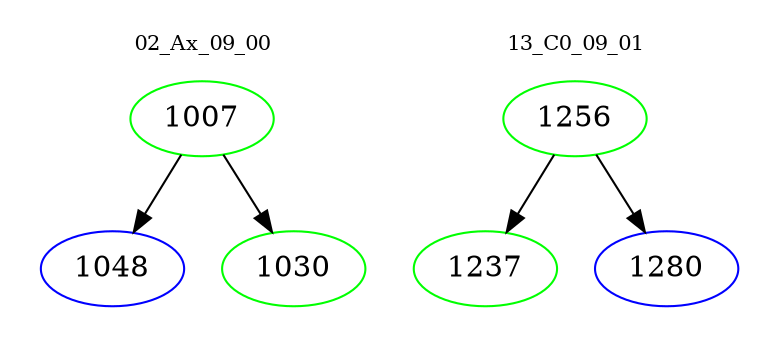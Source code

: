 digraph{
subgraph cluster_0 {
color = white
label = "02_Ax_09_00";
fontsize=10;
T0_1007 [label="1007", color="green"]
T0_1007 -> T0_1048 [color="black"]
T0_1048 [label="1048", color="blue"]
T0_1007 -> T0_1030 [color="black"]
T0_1030 [label="1030", color="green"]
}
subgraph cluster_1 {
color = white
label = "13_C0_09_01";
fontsize=10;
T1_1256 [label="1256", color="green"]
T1_1256 -> T1_1237 [color="black"]
T1_1237 [label="1237", color="green"]
T1_1256 -> T1_1280 [color="black"]
T1_1280 [label="1280", color="blue"]
}
}
